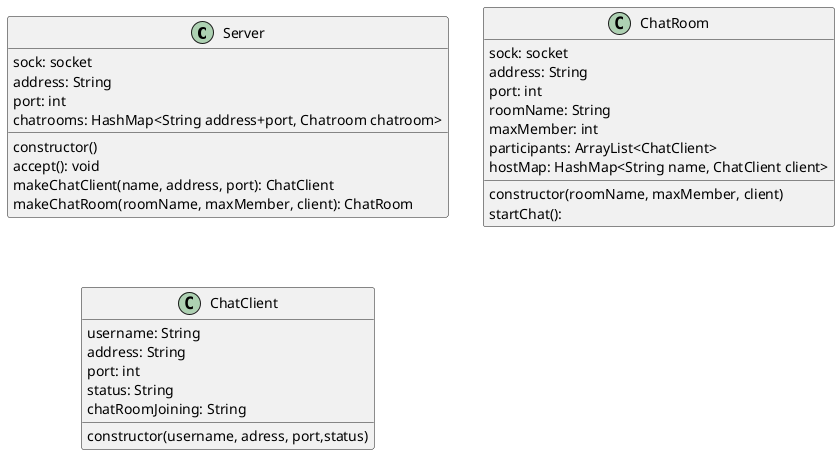@startuml all
class Server{
    sock: socket
    address: String
    port: int
    chatrooms: HashMap<String address+port, Chatroom chatroom>
    constructor()
    accept(): void
    makeChatClient(name, address, port): ChatClient
    makeChatRoom(roomName, maxMember, client): ChatRoom   
}

class ChatRoom{
    sock: socket
    address: String
    port: int
    roomName: String
    maxMember: int
    participants: ArrayList<ChatClient>
    hostMap: HashMap<String name, ChatClient client>
    constructor(roomName, maxMember, client)
    startChat():
}

class ChatClient{
    username: String
    address: String
    port: int
    status: String 
    chatRoomJoining: String
    constructor(username, adress, port,status)
}



@enduml


サービスの流れ
・ユーザー名を入力
・「新しいチャットルームを作成しますか？」「既存のチャットルームに参加しますか？」

【チャットルームを作成する場合】
・「チャットルームの名前、最大参加者数を入力してください」
・作成したクライアントがホストとして指定されたチャットルームが作成される
・「このチャットルームを終了しますか？」

【既存のチャットルームに参加する場合】
・「参加したいチャットルームのアドレスとポートを入力してくだい」
・「○○がホストの、｛チャットルーム名｝に参加しますか？」
・チャットルームに参加
・「このチャットルームから退出しますか？」

システムの流れ
【サーバー側】
・Python3 server.pyを実行
・ユーザーに名前を促す
・サービス内容を促す
・チャットルームを作成する場合は、TCP接続をして、チャットルームの名前と最大参加者数を促す
・チャットルームを作成して、チャットルーム側でホストに対してUDP接続をする

・既存のチャットルームに参加する場合は、HashMapでチャットルームを検索
・チャットルームにクライアントを追加して、UDP接続

【クライアント側】
・Python3 client.pyを実行
・名前を入力
・サービス内容を選択
・新しいチャットルームを作成する場合は、TCP接続を開始、名前と最大参加者数を入力する
・チャットルームに参加して、チャットを開始する

・既存のチャットルームに参加する場合は、参加したいチャットルームの名前を入力する
・チャットルームに参加して、チャットを開始する



memo
・TCP接続の場合は、サーバー側のアドレス（ポート）が必要。クライアントはそこにソケットを接続するから、クライアント側のアドレス（ポート）は不要。
・UDP接続の場合は、サーバー側とクライアント側両方ともアドレス（ポート）が必要。クライアントはデータを受信する際は、自分のアドレス（ポート）に紐づける。送信する際はサーバー側のアドレス（ポート）に対して送信する。
